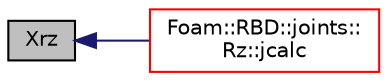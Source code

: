 digraph "Xrz"
{
  bgcolor="transparent";
  edge [fontname="Helvetica",fontsize="10",labelfontname="Helvetica",labelfontsize="10"];
  node [fontname="Helvetica",fontsize="10",shape=record];
  rankdir="LR";
  Node1 [label="Xrz",height=0.2,width=0.4,color="black", fillcolor="grey75", style="filled", fontcolor="black"];
  Node1 -> Node2 [dir="back",color="midnightblue",fontsize="10",style="solid",fontname="Helvetica"];
  Node2 [label="Foam::RBD::joints::\lRz::jcalc",height=0.2,width=0.4,color="red",URL="$a02283.html#a0f30a9a9c09b33bd32b1bb61ab5a132a",tooltip="Update the model state for this joint. "];
}
